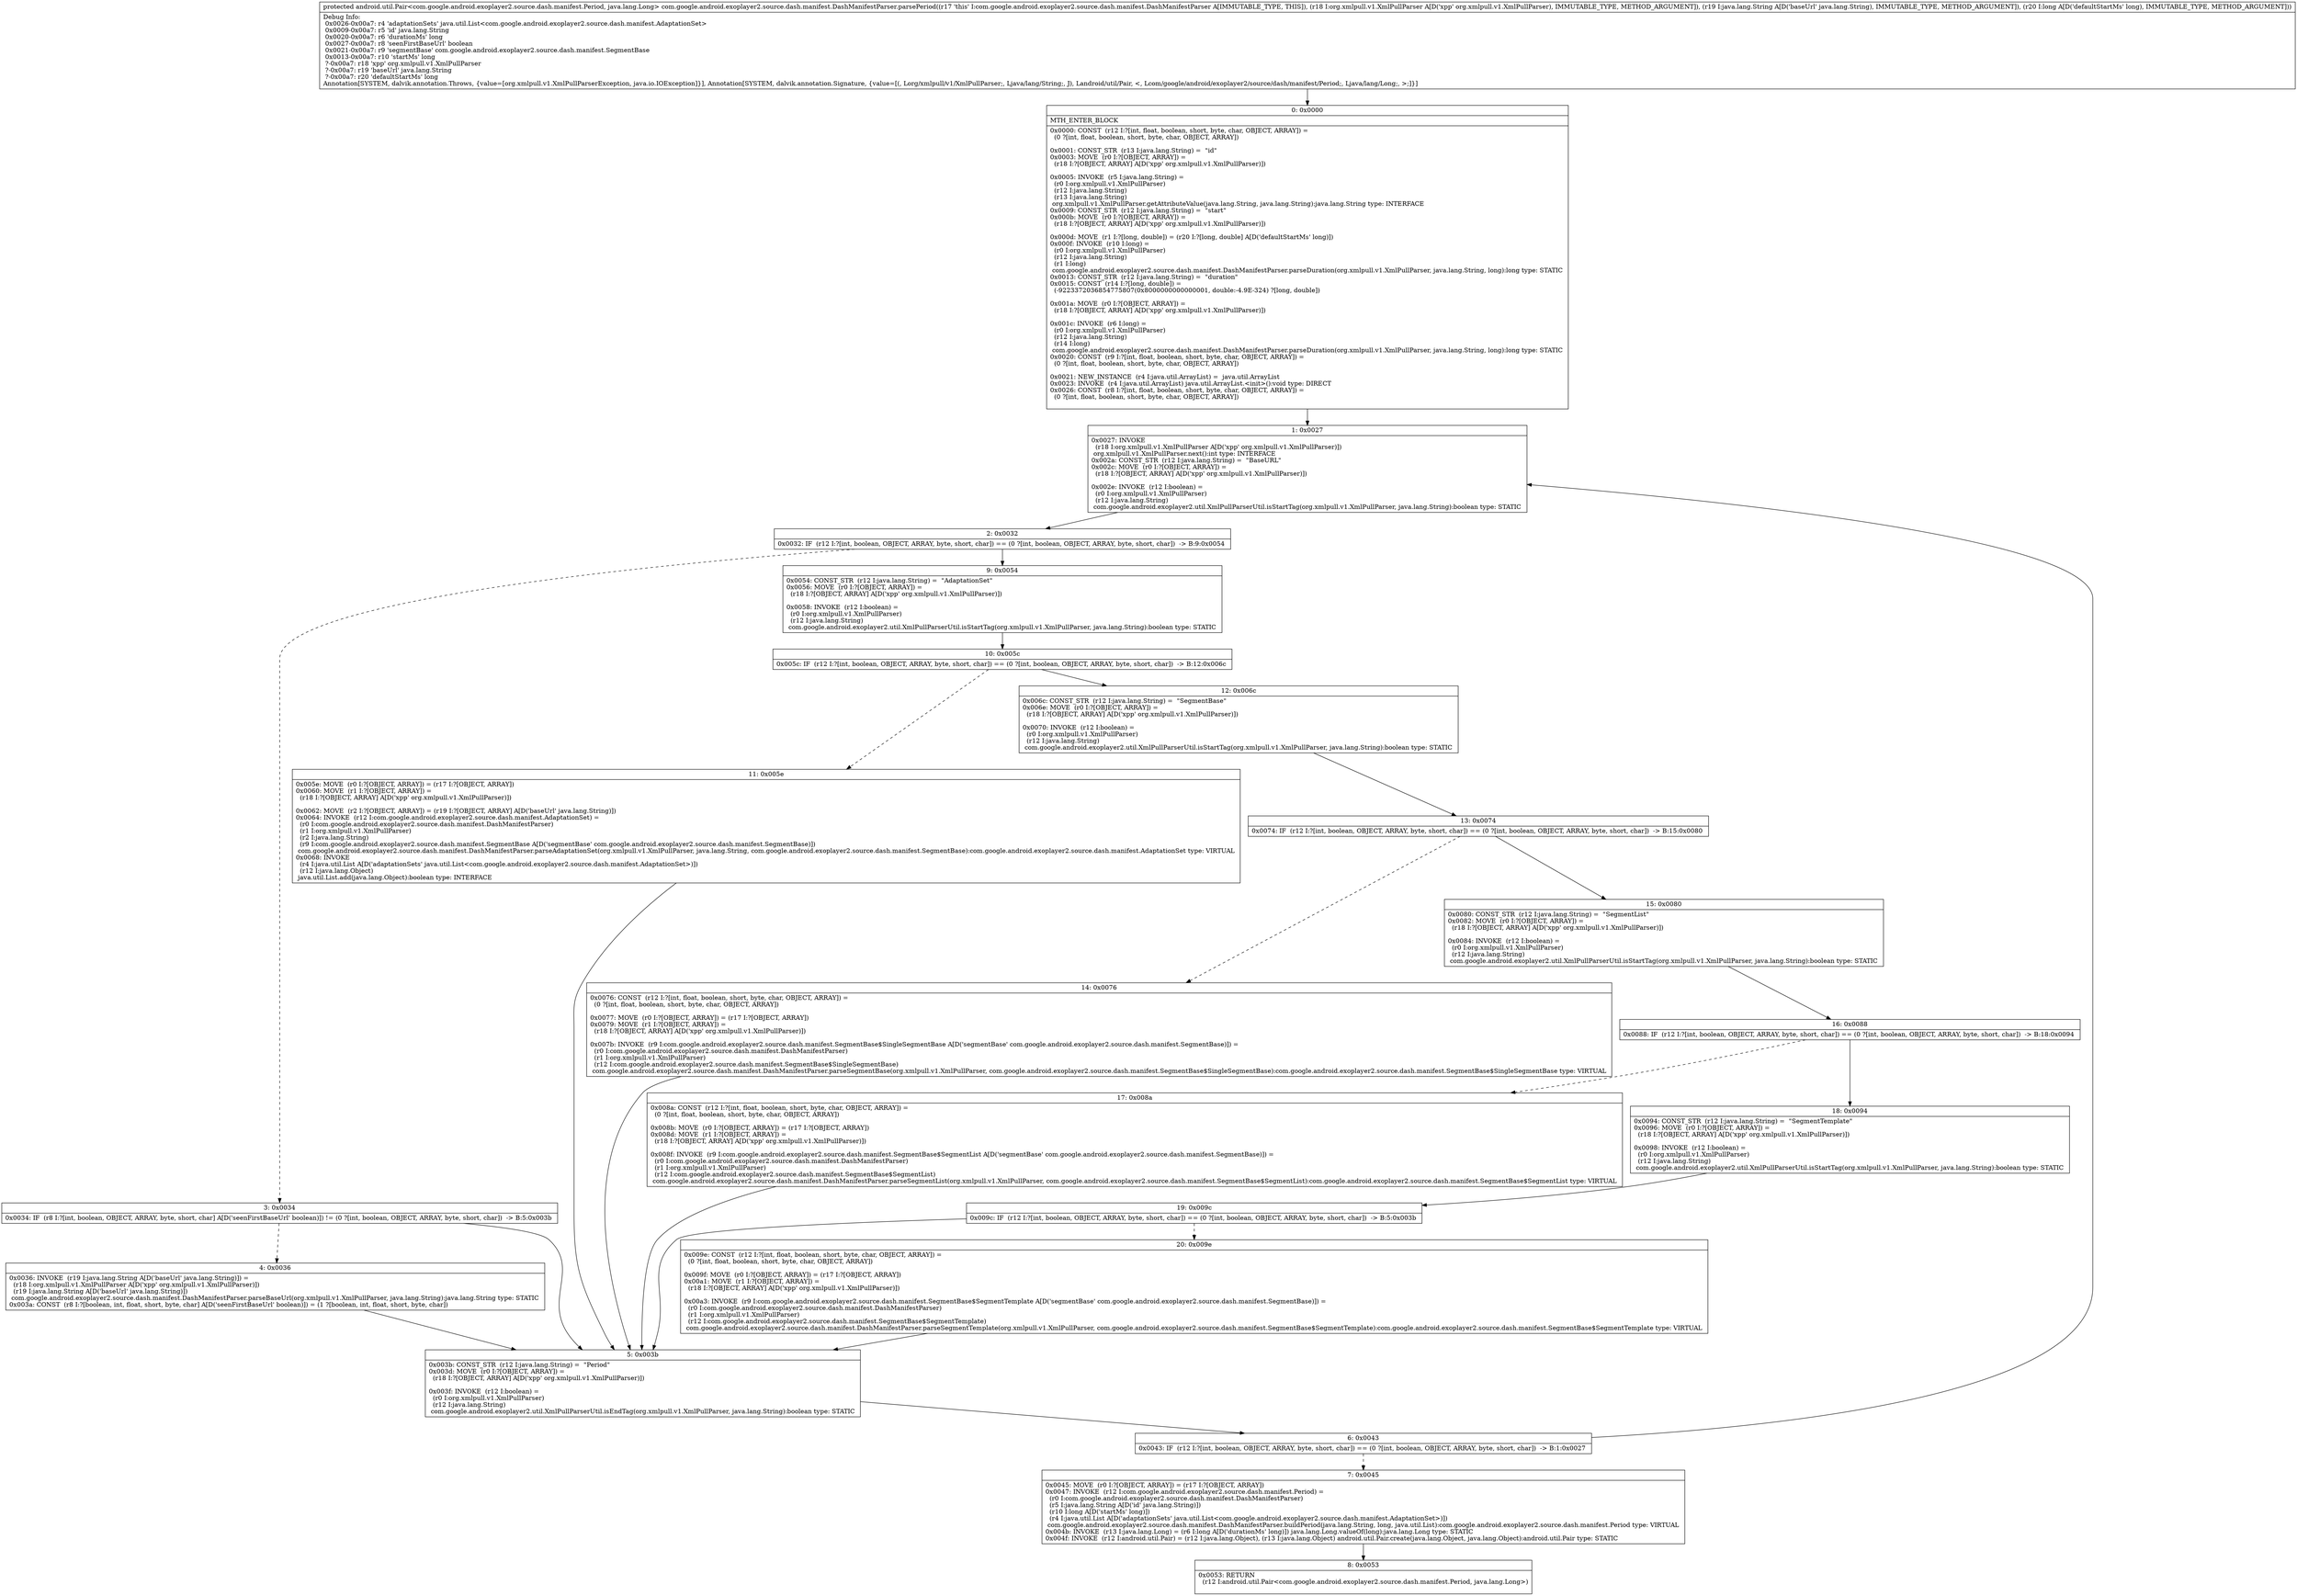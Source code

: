 digraph "CFG forcom.google.android.exoplayer2.source.dash.manifest.DashManifestParser.parsePeriod(Lorg\/xmlpull\/v1\/XmlPullParser;Ljava\/lang\/String;J)Landroid\/util\/Pair;" {
Node_0 [shape=record,label="{0\:\ 0x0000|MTH_ENTER_BLOCK\l|0x0000: CONST  (r12 I:?[int, float, boolean, short, byte, char, OBJECT, ARRAY]) = \l  (0 ?[int, float, boolean, short, byte, char, OBJECT, ARRAY])\l \l0x0001: CONST_STR  (r13 I:java.lang.String) =  \"id\" \l0x0003: MOVE  (r0 I:?[OBJECT, ARRAY]) = \l  (r18 I:?[OBJECT, ARRAY] A[D('xpp' org.xmlpull.v1.XmlPullParser)])\l \l0x0005: INVOKE  (r5 I:java.lang.String) = \l  (r0 I:org.xmlpull.v1.XmlPullParser)\l  (r12 I:java.lang.String)\l  (r13 I:java.lang.String)\l org.xmlpull.v1.XmlPullParser.getAttributeValue(java.lang.String, java.lang.String):java.lang.String type: INTERFACE \l0x0009: CONST_STR  (r12 I:java.lang.String) =  \"start\" \l0x000b: MOVE  (r0 I:?[OBJECT, ARRAY]) = \l  (r18 I:?[OBJECT, ARRAY] A[D('xpp' org.xmlpull.v1.XmlPullParser)])\l \l0x000d: MOVE  (r1 I:?[long, double]) = (r20 I:?[long, double] A[D('defaultStartMs' long)]) \l0x000f: INVOKE  (r10 I:long) = \l  (r0 I:org.xmlpull.v1.XmlPullParser)\l  (r12 I:java.lang.String)\l  (r1 I:long)\l com.google.android.exoplayer2.source.dash.manifest.DashManifestParser.parseDuration(org.xmlpull.v1.XmlPullParser, java.lang.String, long):long type: STATIC \l0x0013: CONST_STR  (r12 I:java.lang.String) =  \"duration\" \l0x0015: CONST  (r14 I:?[long, double]) = \l  (\-9223372036854775807(0x8000000000000001, double:\-4.9E\-324) ?[long, double])\l \l0x001a: MOVE  (r0 I:?[OBJECT, ARRAY]) = \l  (r18 I:?[OBJECT, ARRAY] A[D('xpp' org.xmlpull.v1.XmlPullParser)])\l \l0x001c: INVOKE  (r6 I:long) = \l  (r0 I:org.xmlpull.v1.XmlPullParser)\l  (r12 I:java.lang.String)\l  (r14 I:long)\l com.google.android.exoplayer2.source.dash.manifest.DashManifestParser.parseDuration(org.xmlpull.v1.XmlPullParser, java.lang.String, long):long type: STATIC \l0x0020: CONST  (r9 I:?[int, float, boolean, short, byte, char, OBJECT, ARRAY]) = \l  (0 ?[int, float, boolean, short, byte, char, OBJECT, ARRAY])\l \l0x0021: NEW_INSTANCE  (r4 I:java.util.ArrayList) =  java.util.ArrayList \l0x0023: INVOKE  (r4 I:java.util.ArrayList) java.util.ArrayList.\<init\>():void type: DIRECT \l0x0026: CONST  (r8 I:?[int, float, boolean, short, byte, char, OBJECT, ARRAY]) = \l  (0 ?[int, float, boolean, short, byte, char, OBJECT, ARRAY])\l \l}"];
Node_1 [shape=record,label="{1\:\ 0x0027|0x0027: INVOKE  \l  (r18 I:org.xmlpull.v1.XmlPullParser A[D('xpp' org.xmlpull.v1.XmlPullParser)])\l org.xmlpull.v1.XmlPullParser.next():int type: INTERFACE \l0x002a: CONST_STR  (r12 I:java.lang.String) =  \"BaseURL\" \l0x002c: MOVE  (r0 I:?[OBJECT, ARRAY]) = \l  (r18 I:?[OBJECT, ARRAY] A[D('xpp' org.xmlpull.v1.XmlPullParser)])\l \l0x002e: INVOKE  (r12 I:boolean) = \l  (r0 I:org.xmlpull.v1.XmlPullParser)\l  (r12 I:java.lang.String)\l com.google.android.exoplayer2.util.XmlPullParserUtil.isStartTag(org.xmlpull.v1.XmlPullParser, java.lang.String):boolean type: STATIC \l}"];
Node_2 [shape=record,label="{2\:\ 0x0032|0x0032: IF  (r12 I:?[int, boolean, OBJECT, ARRAY, byte, short, char]) == (0 ?[int, boolean, OBJECT, ARRAY, byte, short, char])  \-\> B:9:0x0054 \l}"];
Node_3 [shape=record,label="{3\:\ 0x0034|0x0034: IF  (r8 I:?[int, boolean, OBJECT, ARRAY, byte, short, char] A[D('seenFirstBaseUrl' boolean)]) != (0 ?[int, boolean, OBJECT, ARRAY, byte, short, char])  \-\> B:5:0x003b \l}"];
Node_4 [shape=record,label="{4\:\ 0x0036|0x0036: INVOKE  (r19 I:java.lang.String A[D('baseUrl' java.lang.String)]) = \l  (r18 I:org.xmlpull.v1.XmlPullParser A[D('xpp' org.xmlpull.v1.XmlPullParser)])\l  (r19 I:java.lang.String A[D('baseUrl' java.lang.String)])\l com.google.android.exoplayer2.source.dash.manifest.DashManifestParser.parseBaseUrl(org.xmlpull.v1.XmlPullParser, java.lang.String):java.lang.String type: STATIC \l0x003a: CONST  (r8 I:?[boolean, int, float, short, byte, char] A[D('seenFirstBaseUrl' boolean)]) = (1 ?[boolean, int, float, short, byte, char]) \l}"];
Node_5 [shape=record,label="{5\:\ 0x003b|0x003b: CONST_STR  (r12 I:java.lang.String) =  \"Period\" \l0x003d: MOVE  (r0 I:?[OBJECT, ARRAY]) = \l  (r18 I:?[OBJECT, ARRAY] A[D('xpp' org.xmlpull.v1.XmlPullParser)])\l \l0x003f: INVOKE  (r12 I:boolean) = \l  (r0 I:org.xmlpull.v1.XmlPullParser)\l  (r12 I:java.lang.String)\l com.google.android.exoplayer2.util.XmlPullParserUtil.isEndTag(org.xmlpull.v1.XmlPullParser, java.lang.String):boolean type: STATIC \l}"];
Node_6 [shape=record,label="{6\:\ 0x0043|0x0043: IF  (r12 I:?[int, boolean, OBJECT, ARRAY, byte, short, char]) == (0 ?[int, boolean, OBJECT, ARRAY, byte, short, char])  \-\> B:1:0x0027 \l}"];
Node_7 [shape=record,label="{7\:\ 0x0045|0x0045: MOVE  (r0 I:?[OBJECT, ARRAY]) = (r17 I:?[OBJECT, ARRAY]) \l0x0047: INVOKE  (r12 I:com.google.android.exoplayer2.source.dash.manifest.Period) = \l  (r0 I:com.google.android.exoplayer2.source.dash.manifest.DashManifestParser)\l  (r5 I:java.lang.String A[D('id' java.lang.String)])\l  (r10 I:long A[D('startMs' long)])\l  (r4 I:java.util.List A[D('adaptationSets' java.util.List\<com.google.android.exoplayer2.source.dash.manifest.AdaptationSet\>)])\l com.google.android.exoplayer2.source.dash.manifest.DashManifestParser.buildPeriod(java.lang.String, long, java.util.List):com.google.android.exoplayer2.source.dash.manifest.Period type: VIRTUAL \l0x004b: INVOKE  (r13 I:java.lang.Long) = (r6 I:long A[D('durationMs' long)]) java.lang.Long.valueOf(long):java.lang.Long type: STATIC \l0x004f: INVOKE  (r12 I:android.util.Pair) = (r12 I:java.lang.Object), (r13 I:java.lang.Object) android.util.Pair.create(java.lang.Object, java.lang.Object):android.util.Pair type: STATIC \l}"];
Node_8 [shape=record,label="{8\:\ 0x0053|0x0053: RETURN  \l  (r12 I:android.util.Pair\<com.google.android.exoplayer2.source.dash.manifest.Period, java.lang.Long\>)\l \l}"];
Node_9 [shape=record,label="{9\:\ 0x0054|0x0054: CONST_STR  (r12 I:java.lang.String) =  \"AdaptationSet\" \l0x0056: MOVE  (r0 I:?[OBJECT, ARRAY]) = \l  (r18 I:?[OBJECT, ARRAY] A[D('xpp' org.xmlpull.v1.XmlPullParser)])\l \l0x0058: INVOKE  (r12 I:boolean) = \l  (r0 I:org.xmlpull.v1.XmlPullParser)\l  (r12 I:java.lang.String)\l com.google.android.exoplayer2.util.XmlPullParserUtil.isStartTag(org.xmlpull.v1.XmlPullParser, java.lang.String):boolean type: STATIC \l}"];
Node_10 [shape=record,label="{10\:\ 0x005c|0x005c: IF  (r12 I:?[int, boolean, OBJECT, ARRAY, byte, short, char]) == (0 ?[int, boolean, OBJECT, ARRAY, byte, short, char])  \-\> B:12:0x006c \l}"];
Node_11 [shape=record,label="{11\:\ 0x005e|0x005e: MOVE  (r0 I:?[OBJECT, ARRAY]) = (r17 I:?[OBJECT, ARRAY]) \l0x0060: MOVE  (r1 I:?[OBJECT, ARRAY]) = \l  (r18 I:?[OBJECT, ARRAY] A[D('xpp' org.xmlpull.v1.XmlPullParser)])\l \l0x0062: MOVE  (r2 I:?[OBJECT, ARRAY]) = (r19 I:?[OBJECT, ARRAY] A[D('baseUrl' java.lang.String)]) \l0x0064: INVOKE  (r12 I:com.google.android.exoplayer2.source.dash.manifest.AdaptationSet) = \l  (r0 I:com.google.android.exoplayer2.source.dash.manifest.DashManifestParser)\l  (r1 I:org.xmlpull.v1.XmlPullParser)\l  (r2 I:java.lang.String)\l  (r9 I:com.google.android.exoplayer2.source.dash.manifest.SegmentBase A[D('segmentBase' com.google.android.exoplayer2.source.dash.manifest.SegmentBase)])\l com.google.android.exoplayer2.source.dash.manifest.DashManifestParser.parseAdaptationSet(org.xmlpull.v1.XmlPullParser, java.lang.String, com.google.android.exoplayer2.source.dash.manifest.SegmentBase):com.google.android.exoplayer2.source.dash.manifest.AdaptationSet type: VIRTUAL \l0x0068: INVOKE  \l  (r4 I:java.util.List A[D('adaptationSets' java.util.List\<com.google.android.exoplayer2.source.dash.manifest.AdaptationSet\>)])\l  (r12 I:java.lang.Object)\l java.util.List.add(java.lang.Object):boolean type: INTERFACE \l}"];
Node_12 [shape=record,label="{12\:\ 0x006c|0x006c: CONST_STR  (r12 I:java.lang.String) =  \"SegmentBase\" \l0x006e: MOVE  (r0 I:?[OBJECT, ARRAY]) = \l  (r18 I:?[OBJECT, ARRAY] A[D('xpp' org.xmlpull.v1.XmlPullParser)])\l \l0x0070: INVOKE  (r12 I:boolean) = \l  (r0 I:org.xmlpull.v1.XmlPullParser)\l  (r12 I:java.lang.String)\l com.google.android.exoplayer2.util.XmlPullParserUtil.isStartTag(org.xmlpull.v1.XmlPullParser, java.lang.String):boolean type: STATIC \l}"];
Node_13 [shape=record,label="{13\:\ 0x0074|0x0074: IF  (r12 I:?[int, boolean, OBJECT, ARRAY, byte, short, char]) == (0 ?[int, boolean, OBJECT, ARRAY, byte, short, char])  \-\> B:15:0x0080 \l}"];
Node_14 [shape=record,label="{14\:\ 0x0076|0x0076: CONST  (r12 I:?[int, float, boolean, short, byte, char, OBJECT, ARRAY]) = \l  (0 ?[int, float, boolean, short, byte, char, OBJECT, ARRAY])\l \l0x0077: MOVE  (r0 I:?[OBJECT, ARRAY]) = (r17 I:?[OBJECT, ARRAY]) \l0x0079: MOVE  (r1 I:?[OBJECT, ARRAY]) = \l  (r18 I:?[OBJECT, ARRAY] A[D('xpp' org.xmlpull.v1.XmlPullParser)])\l \l0x007b: INVOKE  (r9 I:com.google.android.exoplayer2.source.dash.manifest.SegmentBase$SingleSegmentBase A[D('segmentBase' com.google.android.exoplayer2.source.dash.manifest.SegmentBase)]) = \l  (r0 I:com.google.android.exoplayer2.source.dash.manifest.DashManifestParser)\l  (r1 I:org.xmlpull.v1.XmlPullParser)\l  (r12 I:com.google.android.exoplayer2.source.dash.manifest.SegmentBase$SingleSegmentBase)\l com.google.android.exoplayer2.source.dash.manifest.DashManifestParser.parseSegmentBase(org.xmlpull.v1.XmlPullParser, com.google.android.exoplayer2.source.dash.manifest.SegmentBase$SingleSegmentBase):com.google.android.exoplayer2.source.dash.manifest.SegmentBase$SingleSegmentBase type: VIRTUAL \l}"];
Node_15 [shape=record,label="{15\:\ 0x0080|0x0080: CONST_STR  (r12 I:java.lang.String) =  \"SegmentList\" \l0x0082: MOVE  (r0 I:?[OBJECT, ARRAY]) = \l  (r18 I:?[OBJECT, ARRAY] A[D('xpp' org.xmlpull.v1.XmlPullParser)])\l \l0x0084: INVOKE  (r12 I:boolean) = \l  (r0 I:org.xmlpull.v1.XmlPullParser)\l  (r12 I:java.lang.String)\l com.google.android.exoplayer2.util.XmlPullParserUtil.isStartTag(org.xmlpull.v1.XmlPullParser, java.lang.String):boolean type: STATIC \l}"];
Node_16 [shape=record,label="{16\:\ 0x0088|0x0088: IF  (r12 I:?[int, boolean, OBJECT, ARRAY, byte, short, char]) == (0 ?[int, boolean, OBJECT, ARRAY, byte, short, char])  \-\> B:18:0x0094 \l}"];
Node_17 [shape=record,label="{17\:\ 0x008a|0x008a: CONST  (r12 I:?[int, float, boolean, short, byte, char, OBJECT, ARRAY]) = \l  (0 ?[int, float, boolean, short, byte, char, OBJECT, ARRAY])\l \l0x008b: MOVE  (r0 I:?[OBJECT, ARRAY]) = (r17 I:?[OBJECT, ARRAY]) \l0x008d: MOVE  (r1 I:?[OBJECT, ARRAY]) = \l  (r18 I:?[OBJECT, ARRAY] A[D('xpp' org.xmlpull.v1.XmlPullParser)])\l \l0x008f: INVOKE  (r9 I:com.google.android.exoplayer2.source.dash.manifest.SegmentBase$SegmentList A[D('segmentBase' com.google.android.exoplayer2.source.dash.manifest.SegmentBase)]) = \l  (r0 I:com.google.android.exoplayer2.source.dash.manifest.DashManifestParser)\l  (r1 I:org.xmlpull.v1.XmlPullParser)\l  (r12 I:com.google.android.exoplayer2.source.dash.manifest.SegmentBase$SegmentList)\l com.google.android.exoplayer2.source.dash.manifest.DashManifestParser.parseSegmentList(org.xmlpull.v1.XmlPullParser, com.google.android.exoplayer2.source.dash.manifest.SegmentBase$SegmentList):com.google.android.exoplayer2.source.dash.manifest.SegmentBase$SegmentList type: VIRTUAL \l}"];
Node_18 [shape=record,label="{18\:\ 0x0094|0x0094: CONST_STR  (r12 I:java.lang.String) =  \"SegmentTemplate\" \l0x0096: MOVE  (r0 I:?[OBJECT, ARRAY]) = \l  (r18 I:?[OBJECT, ARRAY] A[D('xpp' org.xmlpull.v1.XmlPullParser)])\l \l0x0098: INVOKE  (r12 I:boolean) = \l  (r0 I:org.xmlpull.v1.XmlPullParser)\l  (r12 I:java.lang.String)\l com.google.android.exoplayer2.util.XmlPullParserUtil.isStartTag(org.xmlpull.v1.XmlPullParser, java.lang.String):boolean type: STATIC \l}"];
Node_19 [shape=record,label="{19\:\ 0x009c|0x009c: IF  (r12 I:?[int, boolean, OBJECT, ARRAY, byte, short, char]) == (0 ?[int, boolean, OBJECT, ARRAY, byte, short, char])  \-\> B:5:0x003b \l}"];
Node_20 [shape=record,label="{20\:\ 0x009e|0x009e: CONST  (r12 I:?[int, float, boolean, short, byte, char, OBJECT, ARRAY]) = \l  (0 ?[int, float, boolean, short, byte, char, OBJECT, ARRAY])\l \l0x009f: MOVE  (r0 I:?[OBJECT, ARRAY]) = (r17 I:?[OBJECT, ARRAY]) \l0x00a1: MOVE  (r1 I:?[OBJECT, ARRAY]) = \l  (r18 I:?[OBJECT, ARRAY] A[D('xpp' org.xmlpull.v1.XmlPullParser)])\l \l0x00a3: INVOKE  (r9 I:com.google.android.exoplayer2.source.dash.manifest.SegmentBase$SegmentTemplate A[D('segmentBase' com.google.android.exoplayer2.source.dash.manifest.SegmentBase)]) = \l  (r0 I:com.google.android.exoplayer2.source.dash.manifest.DashManifestParser)\l  (r1 I:org.xmlpull.v1.XmlPullParser)\l  (r12 I:com.google.android.exoplayer2.source.dash.manifest.SegmentBase$SegmentTemplate)\l com.google.android.exoplayer2.source.dash.manifest.DashManifestParser.parseSegmentTemplate(org.xmlpull.v1.XmlPullParser, com.google.android.exoplayer2.source.dash.manifest.SegmentBase$SegmentTemplate):com.google.android.exoplayer2.source.dash.manifest.SegmentBase$SegmentTemplate type: VIRTUAL \l}"];
MethodNode[shape=record,label="{protected android.util.Pair\<com.google.android.exoplayer2.source.dash.manifest.Period, java.lang.Long\> com.google.android.exoplayer2.source.dash.manifest.DashManifestParser.parsePeriod((r17 'this' I:com.google.android.exoplayer2.source.dash.manifest.DashManifestParser A[IMMUTABLE_TYPE, THIS]), (r18 I:org.xmlpull.v1.XmlPullParser A[D('xpp' org.xmlpull.v1.XmlPullParser), IMMUTABLE_TYPE, METHOD_ARGUMENT]), (r19 I:java.lang.String A[D('baseUrl' java.lang.String), IMMUTABLE_TYPE, METHOD_ARGUMENT]), (r20 I:long A[D('defaultStartMs' long), IMMUTABLE_TYPE, METHOD_ARGUMENT]))  | Debug Info:\l  0x0026\-0x00a7: r4 'adaptationSets' java.util.List\<com.google.android.exoplayer2.source.dash.manifest.AdaptationSet\>\l  0x0009\-0x00a7: r5 'id' java.lang.String\l  0x0020\-0x00a7: r6 'durationMs' long\l  0x0027\-0x00a7: r8 'seenFirstBaseUrl' boolean\l  0x0021\-0x00a7: r9 'segmentBase' com.google.android.exoplayer2.source.dash.manifest.SegmentBase\l  0x0013\-0x00a7: r10 'startMs' long\l  ?\-0x00a7: r18 'xpp' org.xmlpull.v1.XmlPullParser\l  ?\-0x00a7: r19 'baseUrl' java.lang.String\l  ?\-0x00a7: r20 'defaultStartMs' long\lAnnotation[SYSTEM, dalvik.annotation.Throws, \{value=[org.xmlpull.v1.XmlPullParserException, java.io.IOException]\}], Annotation[SYSTEM, dalvik.annotation.Signature, \{value=[(, Lorg\/xmlpull\/v1\/XmlPullParser;, Ljava\/lang\/String;, J), Landroid\/util\/Pair, \<, Lcom\/google\/android\/exoplayer2\/source\/dash\/manifest\/Period;, Ljava\/lang\/Long;, \>;]\}]\l}"];
MethodNode -> Node_0;
Node_0 -> Node_1;
Node_1 -> Node_2;
Node_2 -> Node_3[style=dashed];
Node_2 -> Node_9;
Node_3 -> Node_4[style=dashed];
Node_3 -> Node_5;
Node_4 -> Node_5;
Node_5 -> Node_6;
Node_6 -> Node_1;
Node_6 -> Node_7[style=dashed];
Node_7 -> Node_8;
Node_9 -> Node_10;
Node_10 -> Node_11[style=dashed];
Node_10 -> Node_12;
Node_11 -> Node_5;
Node_12 -> Node_13;
Node_13 -> Node_14[style=dashed];
Node_13 -> Node_15;
Node_14 -> Node_5;
Node_15 -> Node_16;
Node_16 -> Node_17[style=dashed];
Node_16 -> Node_18;
Node_17 -> Node_5;
Node_18 -> Node_19;
Node_19 -> Node_5;
Node_19 -> Node_20[style=dashed];
Node_20 -> Node_5;
}

